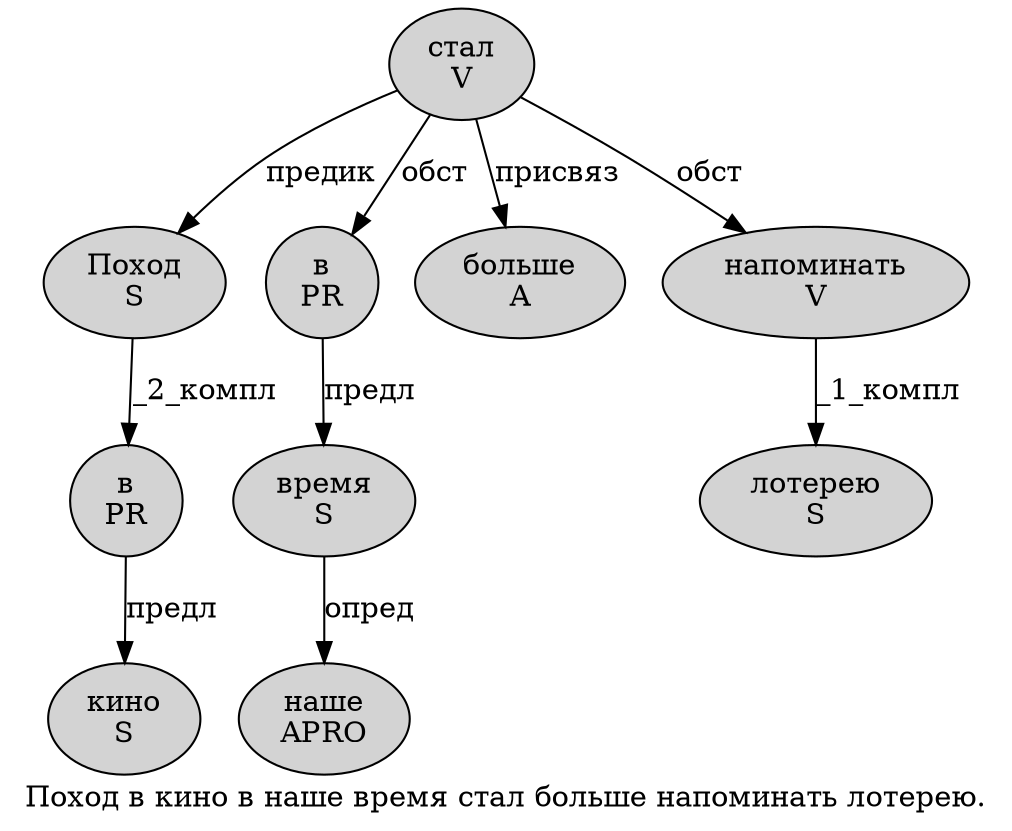 digraph SENTENCE_2939 {
	graph [label="Поход в кино в наше время стал больше напоминать лотерею."]
	node [style=filled]
		0 [label="Поход
S" color="" fillcolor=lightgray penwidth=1 shape=ellipse]
		1 [label="в
PR" color="" fillcolor=lightgray penwidth=1 shape=ellipse]
		2 [label="кино
S" color="" fillcolor=lightgray penwidth=1 shape=ellipse]
		3 [label="в
PR" color="" fillcolor=lightgray penwidth=1 shape=ellipse]
		4 [label="наше
APRO" color="" fillcolor=lightgray penwidth=1 shape=ellipse]
		5 [label="время
S" color="" fillcolor=lightgray penwidth=1 shape=ellipse]
		6 [label="стал
V" color="" fillcolor=lightgray penwidth=1 shape=ellipse]
		7 [label="больше
A" color="" fillcolor=lightgray penwidth=1 shape=ellipse]
		8 [label="напоминать
V" color="" fillcolor=lightgray penwidth=1 shape=ellipse]
		9 [label="лотерею
S" color="" fillcolor=lightgray penwidth=1 shape=ellipse]
			0 -> 1 [label="_2_компл"]
			5 -> 4 [label="опред"]
			8 -> 9 [label="_1_компл"]
			3 -> 5 [label="предл"]
			1 -> 2 [label="предл"]
			6 -> 0 [label="предик"]
			6 -> 3 [label="обст"]
			6 -> 7 [label="присвяз"]
			6 -> 8 [label="обст"]
}
